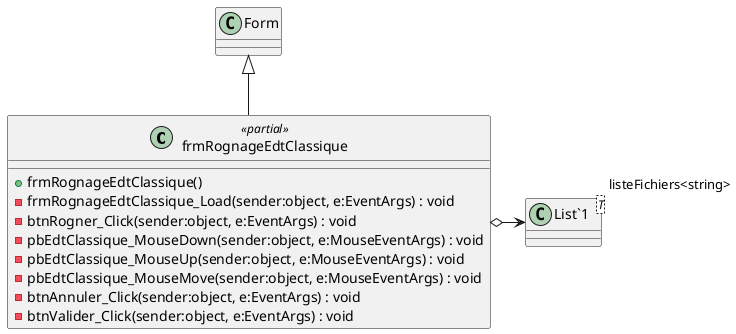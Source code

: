 @startuml
class frmRognageEdtClassique <<partial>> {
    + frmRognageEdtClassique()
    - frmRognageEdtClassique_Load(sender:object, e:EventArgs) : void
    - btnRogner_Click(sender:object, e:EventArgs) : void
    - pbEdtClassique_MouseDown(sender:object, e:MouseEventArgs) : void
    - pbEdtClassique_MouseUp(sender:object, e:MouseEventArgs) : void
    - pbEdtClassique_MouseMove(sender:object, e:MouseEventArgs) : void
    - btnAnnuler_Click(sender:object, e:EventArgs) : void
    - btnValider_Click(sender:object, e:EventArgs) : void
}
class "List`1"<T> {
}
Form <|-- frmRognageEdtClassique
frmRognageEdtClassique o-> "listeFichiers<string>" "List`1"
@enduml
